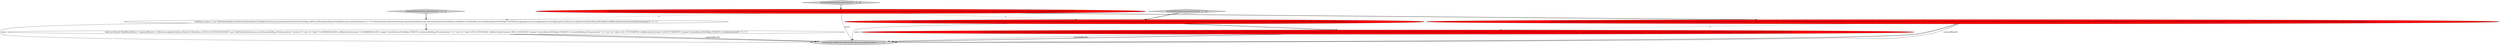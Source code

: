 digraph {
8 [style = filled, label = "final List<Result<TopNResultValue>> expectedResults = Collections.singletonList(new Result<>(DateTimes.of(\"2011-04-01T00:00:00.000Z\"),new TopNResultValue(Arrays.asList(ImmutableMap.of(\"placementish\",\"preferred\",\"rows\",4L,\"index\",514.868408203125D,\"addRowsIndexConstant\",519.868408203125D,\"uniques\",QueryRunnerTestHelper.UNIQUES_2),ImmutableMap.of(\"placementish\",\"a\",\"rows\",2L,\"index\",283.31103515625D,\"addRowsIndexConstant\",286.31103515625D,\"uniques\",QueryRunnerTestHelper.UNIQUES_1),ImmutableMap.of(\"placementish\",\"b\",\"rows\",2L,\"index\",231.557373046875D,\"addRowsIndexConstant\",234.557373046875D,\"uniques\",QueryRunnerTestHelper.UNIQUES_1)))))@@@4@@@['0', '0', '1']", fillcolor = white, shape = ellipse image = "AAA0AAABBB3BBB"];
1 [style = filled, label = "assertExpectedResults(expectedResults,query)@@@5@@@['1', '1', '1']", fillcolor = lightgray, shape = ellipse image = "AAA0AAABBB1BBB"];
0 [style = filled, label = "TopNQuery query = new TopNQueryBuilder().dataSource(QueryRunnerTestHelper.dataSource).granularity(QueryRunnerTestHelper.allGran).filters(QueryRunnerTestHelper.placementishDimension,\"preferred\").dimension(QueryRunnerTestHelper.placementishDimension).metric(QueryRunnerTestHelper.indexMetric).threshold(4).intervals(QueryRunnerTestHelper.firstToThird).aggregators(commonAggregators).postAggregators(Collections.singletonList(QueryRunnerTestHelper.addRowsIndexConstant)).build()@@@3@@@['1', '0', '0']", fillcolor = red, shape = ellipse image = "AAA1AAABBB1BBB"];
3 [style = filled, label = "final List<Result<TopNResultValue>> expectedResults = Collections.singletonList(new Result<TopNResultValue>(DateTimes.of(\"2011-04-01T00:00:00.000Z\"),new TopNResultValue(Arrays.asList(ImmutableMap.of(\"placementish\",\"preferred\",\"rows\",26L,\"index\",12459.361190795898D,\"addRowsIndexConstant\",12486.361190795898D,\"uniques\",QueryRunnerTestHelper.UNIQUES_9),ImmutableMap.of(\"placementish\",\"p\",\"rows\",6L,\"index\",5407.213653564453D,\"addRowsIndexConstant\",5414.213653564453D,\"uniques\",QueryRunnerTestHelper.UNIQUES_1),ImmutableMap.of(\"placementish\",\"m\",\"rows\",6L,\"index\",5320.717338562012D,\"addRowsIndexConstant\",5327.717338562012D,\"uniques\",QueryRunnerTestHelper.UNIQUES_1),ImmutableMap.of(\"placementish\",\"t\",\"rows\",4L,\"index\",422.3440856933594D,\"addRowsIndexConstant\",427.3440856933594D,\"uniques\",QueryRunnerTestHelper.UNIQUES_2)))))@@@4@@@['1', '0', '0']", fillcolor = red, shape = ellipse image = "AAA1AAABBB1BBB"];
5 [style = filled, label = "final List<Result<TopNResultValue>> expectedResults = Collections.singletonList(new Result<>(DateTimes.of(\"2011-04-01T00:00:00.000Z\"),new TopNResultValue(Arrays.asList(ImmutableMap.of(\"placementish\",\"preferred\",\"rows\",26L,\"index\",12459.361190795898D,\"addRowsIndexConstant\",12486.361190795898D,\"uniques\",QueryRunnerTestHelper.UNIQUES_9),ImmutableMap.of(\"placementish\",\"p\",\"rows\",6L,\"index\",5407.213653564453D,\"addRowsIndexConstant\",5414.213653564453D,\"uniques\",QueryRunnerTestHelper.UNIQUES_1),ImmutableMap.of(\"placementish\",\"m\",\"rows\",6L,\"index\",5320.717338562012D,\"addRowsIndexConstant\",5327.717338562012D,\"uniques\",QueryRunnerTestHelper.UNIQUES_1),ImmutableMap.of(\"placementish\",\"t\",\"rows\",4L,\"index\",422.3440856933594D,\"addRowsIndexConstant\",427.3440856933594D,\"uniques\",QueryRunnerTestHelper.UNIQUES_2)))))@@@4@@@['0', '1', '0']", fillcolor = red, shape = ellipse image = "AAA1AAABBB2BBB"];
9 [style = filled, label = "testTopNWithMultiValueDimFilter4['0', '0', '1']", fillcolor = lightgray, shape = diamond image = "AAA0AAABBB3BBB"];
6 [style = filled, label = "TopNQuery query = new TopNQueryBuilder().dataSource(QueryRunnerTestHelper.dataSource).granularity(QueryRunnerTestHelper.allGran).filters(QueryRunnerTestHelper.placementishDimension,\"preferred\").dimension(QueryRunnerTestHelper.placementishDimension).metric(QueryRunnerTestHelper.indexMetric).threshold(4).intervals(QueryRunnerTestHelper.firstToThird).aggregators(commonAggregators).postAggregators(QueryRunnerTestHelper.addRowsIndexConstant).build()@@@3@@@['0', '1', '0']", fillcolor = red, shape = ellipse image = "AAA1AAABBB2BBB"];
4 [style = filled, label = "testTopNWithMultiValueDimFilter5['0', '1', '0']", fillcolor = lightgray, shape = diamond image = "AAA0AAABBB2BBB"];
2 [style = filled, label = "testTopNWithMultiValueDimFilter5['1', '0', '0']", fillcolor = lightgray, shape = diamond image = "AAA0AAABBB1BBB"];
7 [style = filled, label = "TopNQuery query = new TopNQueryBuilder().dataSource(QueryRunnerTestHelper.dataSource).granularity(QueryRunnerTestHelper.allGran).filters(QueryRunnerTestHelper.placementishDimension,\"a\",\"b\").dimension(QueryRunnerTestHelper.placementishDimension).metric(QueryRunnerTestHelper.indexMetric).threshold(4).intervals(QueryRunnerTestHelper.firstToThird).aggregators(commonAggregators).postAggregators(Collections.singletonList(QueryRunnerTestHelper.addRowsIndexConstant)).build()@@@3@@@['0', '0', '1']", fillcolor = white, shape = ellipse image = "AAA0AAABBB3BBB"];
0->3 [style = bold, label=""];
8->1 [style = bold, label=""];
3->5 [style = dashed, label="0"];
5->1 [style = bold, label=""];
6->5 [style = bold, label=""];
5->1 [style = solid, label="expectedResults"];
8->1 [style = solid, label="expectedResults"];
2->0 [style = bold, label=""];
7->1 [style = solid, label="query"];
0->1 [style = solid, label="query"];
3->1 [style = bold, label=""];
9->7 [style = bold, label=""];
7->8 [style = bold, label=""];
6->1 [style = solid, label="query"];
4->6 [style = bold, label=""];
3->1 [style = solid, label="expectedResults"];
0->7 [style = dashed, label="0"];
0->6 [style = dashed, label="0"];
}

